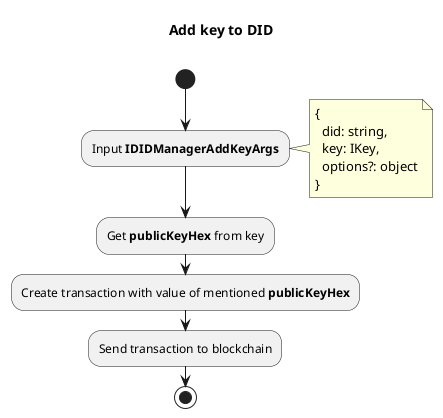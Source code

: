 @startuml didManagerAddKey

title  Add key to DID\n

start
  :Input **IDIDManagerAddKeyArgs**;
  note right
  {
    did: string,
    key: IKey,
    options?: object
  }
  end note
  :Get **publicKeyHex** from key;
  :Create transaction with value of mentioned **publicKeyHex**;
  :Send transaction to blockchain;
stop
